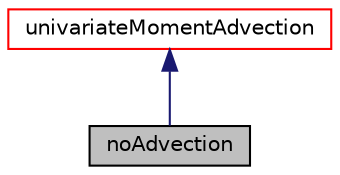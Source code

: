 digraph "noAdvection"
{
  bgcolor="transparent";
  edge [fontname="Helvetica",fontsize="10",labelfontname="Helvetica",labelfontsize="10"];
  node [fontname="Helvetica",fontsize="10",shape=record];
  Node1 [label="noAdvection",height=0.2,width=0.4,color="black", fillcolor="grey75", style="filled", fontcolor="black"];
  Node2 -> Node1 [dir="back",color="midnightblue",fontsize="10",style="solid",fontname="Helvetica"];
  Node2 [label="univariateMomentAdvection",height=0.2,width=0.4,color="red",URL="$a00168.html",tooltip="Abstract class for the advection of a univariate moment set. "];
}
